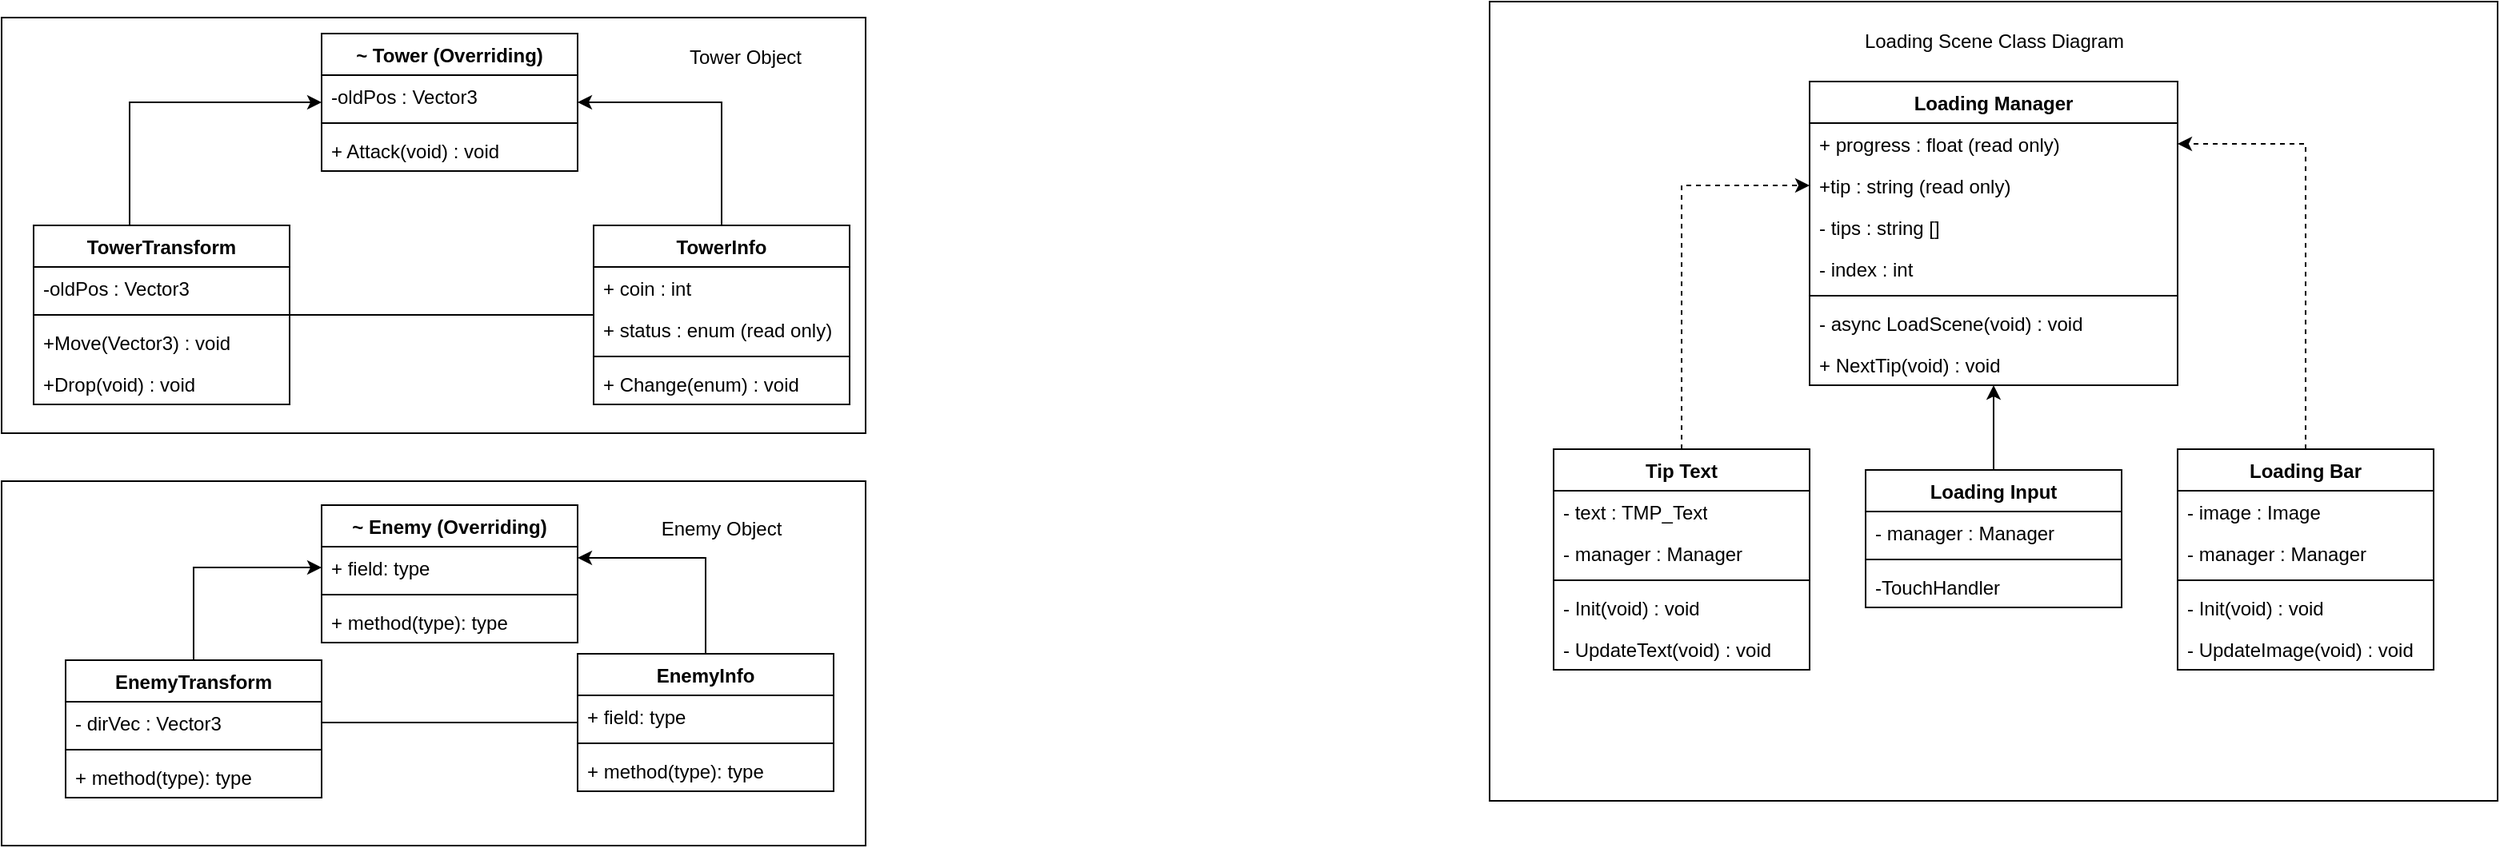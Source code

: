 <mxfile version="22.1.16" type="github" pages="2">
  <diagram id="C5RBs43oDa-KdzZeNtuy" name="Class Diagram">
    <mxGraphModel dx="959" dy="585" grid="1" gridSize="10" guides="1" tooltips="1" connect="1" arrows="1" fold="1" page="1" pageScale="1" pageWidth="827" pageHeight="1169" math="0" shadow="0">
      <root>
        <mxCell id="WIyWlLk6GJQsqaUBKTNV-0" />
        <mxCell id="WIyWlLk6GJQsqaUBKTNV-1" parent="WIyWlLk6GJQsqaUBKTNV-0" />
        <mxCell id="TmEp4IRffpQXAq5S1wji-20" value="" style="group" vertex="1" connectable="0" parent="WIyWlLk6GJQsqaUBKTNV-1">
          <mxGeometry x="50" y="10" width="540" height="260" as="geometry" />
        </mxCell>
        <mxCell id="TmEp4IRffpQXAq5S1wji-17" value="" style="rounded=0;whiteSpace=wrap;html=1;" vertex="1" parent="TmEp4IRffpQXAq5S1wji-20">
          <mxGeometry width="540" height="260" as="geometry" />
        </mxCell>
        <mxCell id="TmEp4IRffpQXAq5S1wji-0" value="TowerInfo" style="swimlane;fontStyle=1;align=center;verticalAlign=top;childLayout=stackLayout;horizontal=1;startSize=26;horizontalStack=0;resizeParent=1;resizeParentMax=0;resizeLast=0;collapsible=1;marginBottom=0;whiteSpace=wrap;html=1;" vertex="1" parent="TmEp4IRffpQXAq5S1wji-20">
          <mxGeometry x="370" y="130" width="160" height="112" as="geometry" />
        </mxCell>
        <mxCell id="TmEp4IRffpQXAq5S1wji-15" value="+ coin : int" style="text;strokeColor=none;fillColor=none;align=left;verticalAlign=top;spacingLeft=4;spacingRight=4;overflow=hidden;rotatable=0;points=[[0,0.5],[1,0.5]];portConstraint=eastwest;whiteSpace=wrap;html=1;" vertex="1" parent="TmEp4IRffpQXAq5S1wji-0">
          <mxGeometry y="26" width="160" height="26" as="geometry" />
        </mxCell>
        <mxCell id="TmEp4IRffpQXAq5S1wji-1" value="+ status : enum (read only)" style="text;strokeColor=none;fillColor=none;align=left;verticalAlign=top;spacingLeft=4;spacingRight=4;overflow=hidden;rotatable=0;points=[[0,0.5],[1,0.5]];portConstraint=eastwest;whiteSpace=wrap;html=1;" vertex="1" parent="TmEp4IRffpQXAq5S1wji-0">
          <mxGeometry y="52" width="160" height="26" as="geometry" />
        </mxCell>
        <mxCell id="TmEp4IRffpQXAq5S1wji-2" value="" style="line;strokeWidth=1;fillColor=none;align=left;verticalAlign=middle;spacingTop=-1;spacingLeft=3;spacingRight=3;rotatable=0;labelPosition=right;points=[];portConstraint=eastwest;strokeColor=inherit;" vertex="1" parent="TmEp4IRffpQXAq5S1wji-0">
          <mxGeometry y="78" width="160" height="8" as="geometry" />
        </mxCell>
        <mxCell id="TmEp4IRffpQXAq5S1wji-3" value="+ Change(enum) : void" style="text;strokeColor=none;fillColor=none;align=left;verticalAlign=top;spacingLeft=4;spacingRight=4;overflow=hidden;rotatable=0;points=[[0,0.5],[1,0.5]];portConstraint=eastwest;whiteSpace=wrap;html=1;" vertex="1" parent="TmEp4IRffpQXAq5S1wji-0">
          <mxGeometry y="86" width="160" height="26" as="geometry" />
        </mxCell>
        <mxCell id="TmEp4IRffpQXAq5S1wji-14" style="edgeStyle=orthogonalEdgeStyle;rounded=0;orthogonalLoop=1;jettySize=auto;html=1;endArrow=none;endFill=0;" edge="1" parent="TmEp4IRffpQXAq5S1wji-20" source="TmEp4IRffpQXAq5S1wji-4" target="TmEp4IRffpQXAq5S1wji-0">
          <mxGeometry relative="1" as="geometry" />
        </mxCell>
        <mxCell id="TmEp4IRffpQXAq5S1wji-4" value="TowerTransform" style="swimlane;fontStyle=1;align=center;verticalAlign=top;childLayout=stackLayout;horizontal=1;startSize=26;horizontalStack=0;resizeParent=1;resizeParentMax=0;resizeLast=0;collapsible=1;marginBottom=0;whiteSpace=wrap;html=1;" vertex="1" parent="TmEp4IRffpQXAq5S1wji-20">
          <mxGeometry x="20" y="130" width="160" height="112" as="geometry" />
        </mxCell>
        <mxCell id="TmEp4IRffpQXAq5S1wji-5" value="-oldPos : Vector3" style="text;strokeColor=none;fillColor=none;align=left;verticalAlign=top;spacingLeft=4;spacingRight=4;overflow=hidden;rotatable=0;points=[[0,0.5],[1,0.5]];portConstraint=eastwest;whiteSpace=wrap;html=1;" vertex="1" parent="TmEp4IRffpQXAq5S1wji-4">
          <mxGeometry y="26" width="160" height="26" as="geometry" />
        </mxCell>
        <mxCell id="TmEp4IRffpQXAq5S1wji-6" value="" style="line;strokeWidth=1;fillColor=none;align=left;verticalAlign=middle;spacingTop=-1;spacingLeft=3;spacingRight=3;rotatable=0;labelPosition=right;points=[];portConstraint=eastwest;strokeColor=inherit;" vertex="1" parent="TmEp4IRffpQXAq5S1wji-4">
          <mxGeometry y="52" width="160" height="8" as="geometry" />
        </mxCell>
        <mxCell id="TmEp4IRffpQXAq5S1wji-7" value="+Move(Vector3) : void" style="text;strokeColor=none;fillColor=none;align=left;verticalAlign=top;spacingLeft=4;spacingRight=4;overflow=hidden;rotatable=0;points=[[0,0.5],[1,0.5]];portConstraint=eastwest;whiteSpace=wrap;html=1;" vertex="1" parent="TmEp4IRffpQXAq5S1wji-4">
          <mxGeometry y="60" width="160" height="26" as="geometry" />
        </mxCell>
        <mxCell id="TmEp4IRffpQXAq5S1wji-8" value="+Drop(void) : void" style="text;strokeColor=none;fillColor=none;align=left;verticalAlign=top;spacingLeft=4;spacingRight=4;overflow=hidden;rotatable=0;points=[[0,0.5],[1,0.5]];portConstraint=eastwest;whiteSpace=wrap;html=1;" vertex="1" parent="TmEp4IRffpQXAq5S1wji-4">
          <mxGeometry y="86" width="160" height="26" as="geometry" />
        </mxCell>
        <mxCell id="TmEp4IRffpQXAq5S1wji-9" value="~ Tower (Overriding)" style="swimlane;fontStyle=1;align=center;verticalAlign=top;childLayout=stackLayout;horizontal=1;startSize=26;horizontalStack=0;resizeParent=1;resizeParentMax=0;resizeLast=0;collapsible=1;marginBottom=0;whiteSpace=wrap;html=1;" vertex="1" parent="TmEp4IRffpQXAq5S1wji-20">
          <mxGeometry x="200" y="10" width="160" height="86" as="geometry" />
        </mxCell>
        <mxCell id="TmEp4IRffpQXAq5S1wji-10" value="-oldPos : Vector3" style="text;strokeColor=none;fillColor=none;align=left;verticalAlign=top;spacingLeft=4;spacingRight=4;overflow=hidden;rotatable=0;points=[[0,0.5],[1,0.5]];portConstraint=eastwest;whiteSpace=wrap;html=1;" vertex="1" parent="TmEp4IRffpQXAq5S1wji-9">
          <mxGeometry y="26" width="160" height="26" as="geometry" />
        </mxCell>
        <mxCell id="TmEp4IRffpQXAq5S1wji-11" value="" style="line;strokeWidth=1;fillColor=none;align=left;verticalAlign=middle;spacingTop=-1;spacingLeft=3;spacingRight=3;rotatable=0;labelPosition=right;points=[];portConstraint=eastwest;strokeColor=inherit;" vertex="1" parent="TmEp4IRffpQXAq5S1wji-9">
          <mxGeometry y="52" width="160" height="8" as="geometry" />
        </mxCell>
        <mxCell id="TmEp4IRffpQXAq5S1wji-12" value="+ Attack(void) : void" style="text;strokeColor=none;fillColor=none;align=left;verticalAlign=top;spacingLeft=4;spacingRight=4;overflow=hidden;rotatable=0;points=[[0,0.5],[1,0.5]];portConstraint=eastwest;whiteSpace=wrap;html=1;" vertex="1" parent="TmEp4IRffpQXAq5S1wji-9">
          <mxGeometry y="60" width="160" height="26" as="geometry" />
        </mxCell>
        <mxCell id="TmEp4IRffpQXAq5S1wji-19" style="edgeStyle=orthogonalEdgeStyle;rounded=0;orthogonalLoop=1;jettySize=auto;html=1;" edge="1" parent="TmEp4IRffpQXAq5S1wji-20" source="TmEp4IRffpQXAq5S1wji-0" target="TmEp4IRffpQXAq5S1wji-9">
          <mxGeometry relative="1" as="geometry">
            <Array as="points">
              <mxPoint x="450" y="53" />
            </Array>
          </mxGeometry>
        </mxCell>
        <mxCell id="TmEp4IRffpQXAq5S1wji-18" style="edgeStyle=orthogonalEdgeStyle;rounded=0;orthogonalLoop=1;jettySize=auto;html=1;" edge="1" parent="TmEp4IRffpQXAq5S1wji-20" source="TmEp4IRffpQXAq5S1wji-4" target="TmEp4IRffpQXAq5S1wji-9">
          <mxGeometry relative="1" as="geometry">
            <Array as="points">
              <mxPoint x="80" y="53" />
            </Array>
          </mxGeometry>
        </mxCell>
        <mxCell id="TmEp4IRffpQXAq5S1wji-22" value="Tower Object" style="text;html=1;strokeColor=none;fillColor=none;align=center;verticalAlign=middle;whiteSpace=wrap;rounded=0;" vertex="1" parent="TmEp4IRffpQXAq5S1wji-20">
          <mxGeometry x="400" y="10" width="130" height="30" as="geometry" />
        </mxCell>
        <mxCell id="TmEp4IRffpQXAq5S1wji-21" value="" style="group" vertex="1" connectable="0" parent="WIyWlLk6GJQsqaUBKTNV-1">
          <mxGeometry x="980" width="630" height="500" as="geometry" />
        </mxCell>
        <mxCell id="vTMk2ztZiH5gV7xasbNU-28" value="" style="verticalLabelPosition=bottom;verticalAlign=top;html=1;shape=mxgraph.basic.rect;fillColor2=none;strokeWidth=1;size=20;indent=5;" parent="TmEp4IRffpQXAq5S1wji-21" vertex="1">
          <mxGeometry width="630" height="500" as="geometry" />
        </mxCell>
        <mxCell id="vTMk2ztZiH5gV7xasbNU-0" value="Loading Manager" style="swimlane;fontStyle=1;align=center;verticalAlign=top;childLayout=stackLayout;horizontal=1;startSize=26;horizontalStack=0;resizeParent=1;resizeParentMax=0;resizeLast=0;collapsible=1;marginBottom=0;whiteSpace=wrap;html=1;" parent="TmEp4IRffpQXAq5S1wji-21" vertex="1">
          <mxGeometry x="200" y="50" width="230" height="190" as="geometry" />
        </mxCell>
        <mxCell id="vTMk2ztZiH5gV7xasbNU-1" value="+ progress : float (read only)" style="text;strokeColor=none;fillColor=none;align=left;verticalAlign=top;spacingLeft=4;spacingRight=4;overflow=hidden;rotatable=0;points=[[0,0.5],[1,0.5]];portConstraint=eastwest;whiteSpace=wrap;html=1;" parent="vTMk2ztZiH5gV7xasbNU-0" vertex="1">
          <mxGeometry y="26" width="230" height="26" as="geometry" />
        </mxCell>
        <mxCell id="vTMk2ztZiH5gV7xasbNU-2" value="+tip : string (read only)" style="text;strokeColor=none;fillColor=none;align=left;verticalAlign=top;spacingLeft=4;spacingRight=4;overflow=hidden;rotatable=0;points=[[0,0.5],[1,0.5]];portConstraint=eastwest;whiteSpace=wrap;html=1;" parent="vTMk2ztZiH5gV7xasbNU-0" vertex="1">
          <mxGeometry y="52" width="230" height="26" as="geometry" />
        </mxCell>
        <mxCell id="vTMk2ztZiH5gV7xasbNU-3" value="- tips : string []" style="text;strokeColor=none;fillColor=none;align=left;verticalAlign=top;spacingLeft=4;spacingRight=4;overflow=hidden;rotatable=0;points=[[0,0.5],[1,0.5]];portConstraint=eastwest;whiteSpace=wrap;html=1;" parent="vTMk2ztZiH5gV7xasbNU-0" vertex="1">
          <mxGeometry y="78" width="230" height="26" as="geometry" />
        </mxCell>
        <mxCell id="vTMk2ztZiH5gV7xasbNU-4" value="- index : int" style="text;strokeColor=none;fillColor=none;align=left;verticalAlign=top;spacingLeft=4;spacingRight=4;overflow=hidden;rotatable=0;points=[[0,0.5],[1,0.5]];portConstraint=eastwest;whiteSpace=wrap;html=1;" parent="vTMk2ztZiH5gV7xasbNU-0" vertex="1">
          <mxGeometry y="104" width="230" height="26" as="geometry" />
        </mxCell>
        <mxCell id="vTMk2ztZiH5gV7xasbNU-5" value="" style="line;strokeWidth=1;fillColor=none;align=left;verticalAlign=middle;spacingTop=-1;spacingLeft=3;spacingRight=3;rotatable=0;labelPosition=right;points=[];portConstraint=eastwest;strokeColor=inherit;" parent="vTMk2ztZiH5gV7xasbNU-0" vertex="1">
          <mxGeometry y="130" width="230" height="8" as="geometry" />
        </mxCell>
        <mxCell id="vTMk2ztZiH5gV7xasbNU-6" value="- async LoadScene(void) : void" style="text;strokeColor=none;fillColor=none;align=left;verticalAlign=top;spacingLeft=4;spacingRight=4;overflow=hidden;rotatable=0;points=[[0,0.5],[1,0.5]];portConstraint=eastwest;whiteSpace=wrap;html=1;" parent="vTMk2ztZiH5gV7xasbNU-0" vertex="1">
          <mxGeometry y="138" width="230" height="26" as="geometry" />
        </mxCell>
        <mxCell id="vTMk2ztZiH5gV7xasbNU-7" value="+ NextTip(void) : void" style="text;strokeColor=none;fillColor=none;align=left;verticalAlign=top;spacingLeft=4;spacingRight=4;overflow=hidden;rotatable=0;points=[[0,0.5],[1,0.5]];portConstraint=eastwest;whiteSpace=wrap;html=1;" parent="vTMk2ztZiH5gV7xasbNU-0" vertex="1">
          <mxGeometry y="164" width="230" height="26" as="geometry" />
        </mxCell>
        <mxCell id="vTMk2ztZiH5gV7xasbNU-8" style="edgeStyle=orthogonalEdgeStyle;rounded=0;orthogonalLoop=1;jettySize=auto;html=1;exitX=0.5;exitY=0;exitDx=0;exitDy=0;dashed=1;" parent="TmEp4IRffpQXAq5S1wji-21" source="vTMk2ztZiH5gV7xasbNU-9" target="vTMk2ztZiH5gV7xasbNU-2" edge="1">
          <mxGeometry relative="1" as="geometry" />
        </mxCell>
        <mxCell id="vTMk2ztZiH5gV7xasbNU-9" value="Tip Text" style="swimlane;fontStyle=1;align=center;verticalAlign=top;childLayout=stackLayout;horizontal=1;startSize=26;horizontalStack=0;resizeParent=1;resizeParentMax=0;resizeLast=0;collapsible=1;marginBottom=0;whiteSpace=wrap;html=1;" parent="TmEp4IRffpQXAq5S1wji-21" vertex="1">
          <mxGeometry x="40" y="280" width="160" height="138" as="geometry" />
        </mxCell>
        <mxCell id="vTMk2ztZiH5gV7xasbNU-10" value="- text : TMP_Text" style="text;strokeColor=none;fillColor=none;align=left;verticalAlign=top;spacingLeft=4;spacingRight=4;overflow=hidden;rotatable=0;points=[[0,0.5],[1,0.5]];portConstraint=eastwest;whiteSpace=wrap;html=1;" parent="vTMk2ztZiH5gV7xasbNU-9" vertex="1">
          <mxGeometry y="26" width="160" height="26" as="geometry" />
        </mxCell>
        <mxCell id="vTMk2ztZiH5gV7xasbNU-11" value="- manager : Manager" style="text;strokeColor=none;fillColor=none;align=left;verticalAlign=top;spacingLeft=4;spacingRight=4;overflow=hidden;rotatable=0;points=[[0,0.5],[1,0.5]];portConstraint=eastwest;whiteSpace=wrap;html=1;" parent="vTMk2ztZiH5gV7xasbNU-9" vertex="1">
          <mxGeometry y="52" width="160" height="26" as="geometry" />
        </mxCell>
        <mxCell id="vTMk2ztZiH5gV7xasbNU-12" value="" style="line;strokeWidth=1;fillColor=none;align=left;verticalAlign=middle;spacingTop=-1;spacingLeft=3;spacingRight=3;rotatable=0;labelPosition=right;points=[];portConstraint=eastwest;strokeColor=inherit;" parent="vTMk2ztZiH5gV7xasbNU-9" vertex="1">
          <mxGeometry y="78" width="160" height="8" as="geometry" />
        </mxCell>
        <mxCell id="vTMk2ztZiH5gV7xasbNU-13" value="- Init(void) : void" style="text;strokeColor=none;fillColor=none;align=left;verticalAlign=top;spacingLeft=4;spacingRight=4;overflow=hidden;rotatable=0;points=[[0,0.5],[1,0.5]];portConstraint=eastwest;whiteSpace=wrap;html=1;" parent="vTMk2ztZiH5gV7xasbNU-9" vertex="1">
          <mxGeometry y="86" width="160" height="26" as="geometry" />
        </mxCell>
        <mxCell id="vTMk2ztZiH5gV7xasbNU-14" value="- UpdateText(void) : void" style="text;strokeColor=none;fillColor=none;align=left;verticalAlign=top;spacingLeft=4;spacingRight=4;overflow=hidden;rotatable=0;points=[[0,0.5],[1,0.5]];portConstraint=eastwest;whiteSpace=wrap;html=1;" parent="vTMk2ztZiH5gV7xasbNU-9" vertex="1">
          <mxGeometry y="112" width="160" height="26" as="geometry" />
        </mxCell>
        <mxCell id="vTMk2ztZiH5gV7xasbNU-15" style="edgeStyle=orthogonalEdgeStyle;rounded=0;orthogonalLoop=1;jettySize=auto;html=1;dashed=1;" parent="TmEp4IRffpQXAq5S1wji-21" source="vTMk2ztZiH5gV7xasbNU-16" target="vTMk2ztZiH5gV7xasbNU-1" edge="1">
          <mxGeometry relative="1" as="geometry" />
        </mxCell>
        <mxCell id="vTMk2ztZiH5gV7xasbNU-16" value="Loading Bar" style="swimlane;fontStyle=1;align=center;verticalAlign=top;childLayout=stackLayout;horizontal=1;startSize=26;horizontalStack=0;resizeParent=1;resizeParentMax=0;resizeLast=0;collapsible=1;marginBottom=0;whiteSpace=wrap;html=1;" parent="TmEp4IRffpQXAq5S1wji-21" vertex="1">
          <mxGeometry x="430" y="280" width="160" height="138" as="geometry" />
        </mxCell>
        <mxCell id="vTMk2ztZiH5gV7xasbNU-17" value="- image : Image" style="text;strokeColor=none;fillColor=none;align=left;verticalAlign=top;spacingLeft=4;spacingRight=4;overflow=hidden;rotatable=0;points=[[0,0.5],[1,0.5]];portConstraint=eastwest;whiteSpace=wrap;html=1;" parent="vTMk2ztZiH5gV7xasbNU-16" vertex="1">
          <mxGeometry y="26" width="160" height="26" as="geometry" />
        </mxCell>
        <mxCell id="vTMk2ztZiH5gV7xasbNU-18" value="- manager : Manager" style="text;strokeColor=none;fillColor=none;align=left;verticalAlign=top;spacingLeft=4;spacingRight=4;overflow=hidden;rotatable=0;points=[[0,0.5],[1,0.5]];portConstraint=eastwest;whiteSpace=wrap;html=1;" parent="vTMk2ztZiH5gV7xasbNU-16" vertex="1">
          <mxGeometry y="52" width="160" height="26" as="geometry" />
        </mxCell>
        <mxCell id="vTMk2ztZiH5gV7xasbNU-19" value="" style="line;strokeWidth=1;fillColor=none;align=left;verticalAlign=middle;spacingTop=-1;spacingLeft=3;spacingRight=3;rotatable=0;labelPosition=right;points=[];portConstraint=eastwest;strokeColor=inherit;" parent="vTMk2ztZiH5gV7xasbNU-16" vertex="1">
          <mxGeometry y="78" width="160" height="8" as="geometry" />
        </mxCell>
        <mxCell id="vTMk2ztZiH5gV7xasbNU-20" value="- Init(void) : void" style="text;strokeColor=none;fillColor=none;align=left;verticalAlign=top;spacingLeft=4;spacingRight=4;overflow=hidden;rotatable=0;points=[[0,0.5],[1,0.5]];portConstraint=eastwest;whiteSpace=wrap;html=1;" parent="vTMk2ztZiH5gV7xasbNU-16" vertex="1">
          <mxGeometry y="86" width="160" height="26" as="geometry" />
        </mxCell>
        <mxCell id="vTMk2ztZiH5gV7xasbNU-21" value="- UpdateImage(void) : void" style="text;strokeColor=none;fillColor=none;align=left;verticalAlign=top;spacingLeft=4;spacingRight=4;overflow=hidden;rotatable=0;points=[[0,0.5],[1,0.5]];portConstraint=eastwest;whiteSpace=wrap;html=1;" parent="vTMk2ztZiH5gV7xasbNU-16" vertex="1">
          <mxGeometry y="112" width="160" height="26" as="geometry" />
        </mxCell>
        <mxCell id="vTMk2ztZiH5gV7xasbNU-22" style="edgeStyle=orthogonalEdgeStyle;rounded=0;orthogonalLoop=1;jettySize=auto;html=1;exitX=0.5;exitY=0;exitDx=0;exitDy=0;" parent="TmEp4IRffpQXAq5S1wji-21" source="vTMk2ztZiH5gV7xasbNU-23" target="vTMk2ztZiH5gV7xasbNU-7" edge="1">
          <mxGeometry relative="1" as="geometry">
            <Array as="points">
              <mxPoint x="315" y="250" />
              <mxPoint x="315" y="250" />
            </Array>
          </mxGeometry>
        </mxCell>
        <mxCell id="vTMk2ztZiH5gV7xasbNU-23" value="Loading Input" style="swimlane;fontStyle=1;align=center;verticalAlign=top;childLayout=stackLayout;horizontal=1;startSize=26;horizontalStack=0;resizeParent=1;resizeParentMax=0;resizeLast=0;collapsible=1;marginBottom=0;whiteSpace=wrap;html=1;" parent="TmEp4IRffpQXAq5S1wji-21" vertex="1">
          <mxGeometry x="235" y="293" width="160" height="86" as="geometry" />
        </mxCell>
        <mxCell id="vTMk2ztZiH5gV7xasbNU-24" value="- manager : Manager" style="text;strokeColor=none;fillColor=none;align=left;verticalAlign=top;spacingLeft=4;spacingRight=4;overflow=hidden;rotatable=0;points=[[0,0.5],[1,0.5]];portConstraint=eastwest;whiteSpace=wrap;html=1;" parent="vTMk2ztZiH5gV7xasbNU-23" vertex="1">
          <mxGeometry y="26" width="160" height="26" as="geometry" />
        </mxCell>
        <mxCell id="vTMk2ztZiH5gV7xasbNU-25" value="" style="line;strokeWidth=1;fillColor=none;align=left;verticalAlign=middle;spacingTop=-1;spacingLeft=3;spacingRight=3;rotatable=0;labelPosition=right;points=[];portConstraint=eastwest;strokeColor=inherit;" parent="vTMk2ztZiH5gV7xasbNU-23" vertex="1">
          <mxGeometry y="52" width="160" height="8" as="geometry" />
        </mxCell>
        <mxCell id="vTMk2ztZiH5gV7xasbNU-26" value="-TouchHandler" style="text;strokeColor=none;fillColor=none;align=left;verticalAlign=top;spacingLeft=4;spacingRight=4;overflow=hidden;rotatable=0;points=[[0,0.5],[1,0.5]];portConstraint=eastwest;whiteSpace=wrap;html=1;" parent="vTMk2ztZiH5gV7xasbNU-23" vertex="1">
          <mxGeometry y="60" width="160" height="26" as="geometry" />
        </mxCell>
        <mxCell id="vTMk2ztZiH5gV7xasbNU-27" value="Loading Scene Class Diagram" style="text;html=1;align=center;verticalAlign=middle;resizable=0;points=[];autosize=1;strokeColor=none;fillColor=none;" parent="TmEp4IRffpQXAq5S1wji-21" vertex="1">
          <mxGeometry x="220" y="10" width="190" height="30" as="geometry" />
        </mxCell>
        <mxCell id="TmEp4IRffpQXAq5S1wji-39" value="" style="group" vertex="1" connectable="0" parent="WIyWlLk6GJQsqaUBKTNV-1">
          <mxGeometry x="50" y="300" width="540" height="228" as="geometry" />
        </mxCell>
        <mxCell id="TmEp4IRffpQXAq5S1wji-38" value="" style="rounded=0;whiteSpace=wrap;html=1;" vertex="1" parent="TmEp4IRffpQXAq5S1wji-39">
          <mxGeometry width="540" height="228" as="geometry" />
        </mxCell>
        <mxCell id="TmEp4IRffpQXAq5S1wji-23" value="~ Enemy (Overriding)" style="swimlane;fontStyle=1;align=center;verticalAlign=top;childLayout=stackLayout;horizontal=1;startSize=26;horizontalStack=0;resizeParent=1;resizeParentMax=0;resizeLast=0;collapsible=1;marginBottom=0;whiteSpace=wrap;html=1;" vertex="1" parent="TmEp4IRffpQXAq5S1wji-39">
          <mxGeometry x="200" y="15" width="160" height="86" as="geometry">
            <mxRectangle x="250" y="317" width="160" height="30" as="alternateBounds" />
          </mxGeometry>
        </mxCell>
        <mxCell id="TmEp4IRffpQXAq5S1wji-24" value="+ field: type" style="text;strokeColor=none;fillColor=none;align=left;verticalAlign=top;spacingLeft=4;spacingRight=4;overflow=hidden;rotatable=0;points=[[0,0.5],[1,0.5]];portConstraint=eastwest;whiteSpace=wrap;html=1;" vertex="1" parent="TmEp4IRffpQXAq5S1wji-23">
          <mxGeometry y="26" width="160" height="26" as="geometry" />
        </mxCell>
        <mxCell id="TmEp4IRffpQXAq5S1wji-25" value="" style="line;strokeWidth=1;fillColor=none;align=left;verticalAlign=middle;spacingTop=-1;spacingLeft=3;spacingRight=3;rotatable=0;labelPosition=right;points=[];portConstraint=eastwest;strokeColor=inherit;" vertex="1" parent="TmEp4IRffpQXAq5S1wji-23">
          <mxGeometry y="52" width="160" height="8" as="geometry" />
        </mxCell>
        <mxCell id="TmEp4IRffpQXAq5S1wji-26" value="+ method(type): type" style="text;strokeColor=none;fillColor=none;align=left;verticalAlign=top;spacingLeft=4;spacingRight=4;overflow=hidden;rotatable=0;points=[[0,0.5],[1,0.5]];portConstraint=eastwest;whiteSpace=wrap;html=1;" vertex="1" parent="TmEp4IRffpQXAq5S1wji-23">
          <mxGeometry y="60" width="160" height="26" as="geometry" />
        </mxCell>
        <mxCell id="TmEp4IRffpQXAq5S1wji-37" style="edgeStyle=orthogonalEdgeStyle;rounded=0;orthogonalLoop=1;jettySize=auto;html=1;entryX=0;entryY=0.5;entryDx=0;entryDy=0;" edge="1" parent="TmEp4IRffpQXAq5S1wji-39" source="TmEp4IRffpQXAq5S1wji-27" target="TmEp4IRffpQXAq5S1wji-24">
          <mxGeometry relative="1" as="geometry" />
        </mxCell>
        <mxCell id="TmEp4IRffpQXAq5S1wji-27" value="EnemyTransform" style="swimlane;fontStyle=1;align=center;verticalAlign=top;childLayout=stackLayout;horizontal=1;startSize=26;horizontalStack=0;resizeParent=1;resizeParentMax=0;resizeLast=0;collapsible=1;marginBottom=0;whiteSpace=wrap;html=1;" vertex="1" parent="TmEp4IRffpQXAq5S1wji-39">
          <mxGeometry x="40" y="112" width="160" height="86" as="geometry">
            <mxRectangle x="250" y="317" width="160" height="30" as="alternateBounds" />
          </mxGeometry>
        </mxCell>
        <mxCell id="TmEp4IRffpQXAq5S1wji-28" value="- dirVec : Vector3" style="text;strokeColor=none;fillColor=none;align=left;verticalAlign=top;spacingLeft=4;spacingRight=4;overflow=hidden;rotatable=0;points=[[0,0.5],[1,0.5]];portConstraint=eastwest;whiteSpace=wrap;html=1;" vertex="1" parent="TmEp4IRffpQXAq5S1wji-27">
          <mxGeometry y="26" width="160" height="26" as="geometry" />
        </mxCell>
        <mxCell id="TmEp4IRffpQXAq5S1wji-29" value="" style="line;strokeWidth=1;fillColor=none;align=left;verticalAlign=middle;spacingTop=-1;spacingLeft=3;spacingRight=3;rotatable=0;labelPosition=right;points=[];portConstraint=eastwest;strokeColor=inherit;" vertex="1" parent="TmEp4IRffpQXAq5S1wji-27">
          <mxGeometry y="52" width="160" height="8" as="geometry" />
        </mxCell>
        <mxCell id="TmEp4IRffpQXAq5S1wji-30" value="+ method(type): type" style="text;strokeColor=none;fillColor=none;align=left;verticalAlign=top;spacingLeft=4;spacingRight=4;overflow=hidden;rotatable=0;points=[[0,0.5],[1,0.5]];portConstraint=eastwest;whiteSpace=wrap;html=1;" vertex="1" parent="TmEp4IRffpQXAq5S1wji-27">
          <mxGeometry y="60" width="160" height="26" as="geometry" />
        </mxCell>
        <mxCell id="TmEp4IRffpQXAq5S1wji-36" style="edgeStyle=orthogonalEdgeStyle;rounded=0;orthogonalLoop=1;jettySize=auto;html=1;" edge="1" parent="TmEp4IRffpQXAq5S1wji-39" source="TmEp4IRffpQXAq5S1wji-31" target="TmEp4IRffpQXAq5S1wji-23">
          <mxGeometry relative="1" as="geometry">
            <Array as="points">
              <mxPoint x="440" y="48" />
            </Array>
          </mxGeometry>
        </mxCell>
        <mxCell id="TmEp4IRffpQXAq5S1wji-31" value="EnemyInfo" style="swimlane;fontStyle=1;align=center;verticalAlign=top;childLayout=stackLayout;horizontal=1;startSize=26;horizontalStack=0;resizeParent=1;resizeParentMax=0;resizeLast=0;collapsible=1;marginBottom=0;whiteSpace=wrap;html=1;" vertex="1" parent="TmEp4IRffpQXAq5S1wji-39">
          <mxGeometry x="360" y="108" width="160" height="86" as="geometry">
            <mxRectangle x="250" y="317" width="160" height="30" as="alternateBounds" />
          </mxGeometry>
        </mxCell>
        <mxCell id="TmEp4IRffpQXAq5S1wji-32" value="+ field: type" style="text;strokeColor=none;fillColor=none;align=left;verticalAlign=top;spacingLeft=4;spacingRight=4;overflow=hidden;rotatable=0;points=[[0,0.5],[1,0.5]];portConstraint=eastwest;whiteSpace=wrap;html=1;" vertex="1" parent="TmEp4IRffpQXAq5S1wji-31">
          <mxGeometry y="26" width="160" height="26" as="geometry" />
        </mxCell>
        <mxCell id="TmEp4IRffpQXAq5S1wji-33" value="" style="line;strokeWidth=1;fillColor=none;align=left;verticalAlign=middle;spacingTop=-1;spacingLeft=3;spacingRight=3;rotatable=0;labelPosition=right;points=[];portConstraint=eastwest;strokeColor=inherit;" vertex="1" parent="TmEp4IRffpQXAq5S1wji-31">
          <mxGeometry y="52" width="160" height="8" as="geometry" />
        </mxCell>
        <mxCell id="TmEp4IRffpQXAq5S1wji-34" value="+ method(type): type" style="text;strokeColor=none;fillColor=none;align=left;verticalAlign=top;spacingLeft=4;spacingRight=4;overflow=hidden;rotatable=0;points=[[0,0.5],[1,0.5]];portConstraint=eastwest;whiteSpace=wrap;html=1;" vertex="1" parent="TmEp4IRffpQXAq5S1wji-31">
          <mxGeometry y="60" width="160" height="26" as="geometry" />
        </mxCell>
        <mxCell id="TmEp4IRffpQXAq5S1wji-35" style="edgeStyle=orthogonalEdgeStyle;rounded=0;orthogonalLoop=1;jettySize=auto;html=1;endArrow=none;endFill=0;" edge="1" parent="TmEp4IRffpQXAq5S1wji-39" source="TmEp4IRffpQXAq5S1wji-28" target="TmEp4IRffpQXAq5S1wji-31">
          <mxGeometry relative="1" as="geometry" />
        </mxCell>
        <mxCell id="TmEp4IRffpQXAq5S1wji-40" value="Enemy Object" style="text;html=1;strokeColor=none;fillColor=none;align=center;verticalAlign=middle;whiteSpace=wrap;rounded=0;" vertex="1" parent="TmEp4IRffpQXAq5S1wji-39">
          <mxGeometry x="380" y="15" width="140" height="30" as="geometry" />
        </mxCell>
      </root>
    </mxGraphModel>
  </diagram>
  <diagram id="JEgk0NSVAneMwYuWHU-h" name="Scene movement">
    <mxGraphModel dx="545" dy="385" grid="1" gridSize="10" guides="1" tooltips="1" connect="1" arrows="1" fold="1" page="1" pageScale="1" pageWidth="827" pageHeight="1169" math="0" shadow="0">
      <root>
        <mxCell id="0" />
        <mxCell id="1" parent="0" />
        <mxCell id="xMwXHbSFzmjctjFk9qli-27" style="edgeStyle=orthogonalEdgeStyle;rounded=0;orthogonalLoop=1;jettySize=auto;html=1;exitX=0.5;exitY=1;exitDx=0;exitDy=0;entryX=0.5;entryY=0;entryDx=0;entryDy=0;" parent="1" source="xMwXHbSFzmjctjFk9qli-18" target="xMwXHbSFzmjctjFk9qli-23" edge="1">
          <mxGeometry relative="1" as="geometry" />
        </mxCell>
        <mxCell id="xMwXHbSFzmjctjFk9qli-18" value="Start Scene" style="rounded=1;whiteSpace=wrap;html=1;" parent="1" vertex="1">
          <mxGeometry x="340" y="120" width="120" height="60" as="geometry" />
        </mxCell>
        <mxCell id="xMwXHbSFzmjctjFk9qli-28" style="edgeStyle=orthogonalEdgeStyle;rounded=0;orthogonalLoop=1;jettySize=auto;html=1;exitX=0.5;exitY=1;exitDx=0;exitDy=0;entryX=0.5;entryY=0;entryDx=0;entryDy=0;" parent="1" source="xMwXHbSFzmjctjFk9qli-23" target="xMwXHbSFzmjctjFk9qli-24" edge="1">
          <mxGeometry relative="1" as="geometry" />
        </mxCell>
        <mxCell id="xMwXHbSFzmjctjFk9qli-23" value="Lobby Scene" style="rounded=1;whiteSpace=wrap;html=1;" parent="1" vertex="1">
          <mxGeometry x="340" y="200" width="120" height="60" as="geometry" />
        </mxCell>
        <mxCell id="xMwXHbSFzmjctjFk9qli-29" style="edgeStyle=orthogonalEdgeStyle;rounded=0;orthogonalLoop=1;jettySize=auto;html=1;exitX=0.5;exitY=1;exitDx=0;exitDy=0;entryX=0.5;entryY=0;entryDx=0;entryDy=0;" parent="1" source="xMwXHbSFzmjctjFk9qli-24" target="xMwXHbSFzmjctjFk9qli-25" edge="1">
          <mxGeometry relative="1" as="geometry" />
        </mxCell>
        <mxCell id="xMwXHbSFzmjctjFk9qli-24" value="Loading Scene" style="rounded=1;whiteSpace=wrap;html=1;" parent="1" vertex="1">
          <mxGeometry x="340" y="280" width="120" height="60" as="geometry" />
        </mxCell>
        <mxCell id="xMwXHbSFzmjctjFk9qli-30" style="edgeStyle=orthogonalEdgeStyle;rounded=0;orthogonalLoop=1;jettySize=auto;html=1;exitX=0.5;exitY=1;exitDx=0;exitDy=0;" parent="1" source="xMwXHbSFzmjctjFk9qli-25" target="xMwXHbSFzmjctjFk9qli-26" edge="1">
          <mxGeometry relative="1" as="geometry" />
        </mxCell>
        <mxCell id="xMwXHbSFzmjctjFk9qli-32" style="edgeStyle=orthogonalEdgeStyle;rounded=0;orthogonalLoop=1;jettySize=auto;html=1;exitX=0;exitY=0.5;exitDx=0;exitDy=0;entryX=0;entryY=0.5;entryDx=0;entryDy=0;" parent="1" source="xMwXHbSFzmjctjFk9qli-25" target="xMwXHbSFzmjctjFk9qli-23" edge="1">
          <mxGeometry relative="1" as="geometry">
            <Array as="points">
              <mxPoint x="220" y="390" />
              <mxPoint x="220" y="230" />
            </Array>
          </mxGeometry>
        </mxCell>
        <mxCell id="xMwXHbSFzmjctjFk9qli-25" value="Game Scene" style="rounded=1;whiteSpace=wrap;html=1;" parent="1" vertex="1">
          <mxGeometry x="340" y="360" width="120" height="60" as="geometry" />
        </mxCell>
        <mxCell id="xMwXHbSFzmjctjFk9qli-31" style="edgeStyle=orthogonalEdgeStyle;rounded=0;orthogonalLoop=1;jettySize=auto;html=1;exitX=1;exitY=0.5;exitDx=0;exitDy=0;entryX=1;entryY=0.5;entryDx=0;entryDy=0;" parent="1" source="xMwXHbSFzmjctjFk9qli-26" target="xMwXHbSFzmjctjFk9qli-23" edge="1">
          <mxGeometry relative="1" as="geometry">
            <Array as="points">
              <mxPoint x="560" y="470" />
              <mxPoint x="560" y="230" />
            </Array>
          </mxGeometry>
        </mxCell>
        <mxCell id="xMwXHbSFzmjctjFk9qli-33" style="edgeStyle=orthogonalEdgeStyle;rounded=0;orthogonalLoop=1;jettySize=auto;html=1;exitX=0;exitY=0.5;exitDx=0;exitDy=0;entryX=0;entryY=0.5;entryDx=0;entryDy=0;" parent="1" source="xMwXHbSFzmjctjFk9qli-26" target="xMwXHbSFzmjctjFk9qli-24" edge="1">
          <mxGeometry relative="1" as="geometry">
            <Array as="points">
              <mxPoint x="280" y="470" />
              <mxPoint x="280" y="310" />
            </Array>
          </mxGeometry>
        </mxCell>
        <mxCell id="xMwXHbSFzmjctjFk9qli-26" value="Result Scene" style="rounded=1;whiteSpace=wrap;html=1;" parent="1" vertex="1">
          <mxGeometry x="340" y="440" width="120" height="60" as="geometry" />
        </mxCell>
        <mxCell id="xMwXHbSFzmjctjFk9qli-35" value="Replay" style="text;html=1;align=center;verticalAlign=middle;resizable=0;points=[];autosize=1;strokeColor=none;fillColor=none;" parent="1" vertex="1">
          <mxGeometry x="255" y="280" width="60" height="30" as="geometry" />
        </mxCell>
        <mxCell id="xMwXHbSFzmjctjFk9qli-36" value="Return To Lobby" style="text;html=1;align=center;verticalAlign=middle;resizable=0;points=[];autosize=1;strokeColor=none;fillColor=none;" parent="1" vertex="1">
          <mxGeometry x="160" y="200" width="110" height="30" as="geometry" />
        </mxCell>
        <mxCell id="xMwXHbSFzmjctjFk9qli-37" value="Go To Lobby" style="text;html=1;align=center;verticalAlign=middle;resizable=0;points=[];autosize=1;strokeColor=none;fillColor=none;" parent="1" vertex="1">
          <mxGeometry x="510" y="200" width="90" height="30" as="geometry" />
        </mxCell>
        <mxCell id="nzm3ipoQBjkvLr-QvMSF-1" style="edgeStyle=orthogonalEdgeStyle;rounded=0;orthogonalLoop=1;jettySize=auto;html=1;exitX=1;exitY=0.5;exitDx=0;exitDy=0;entryX=0.5;entryY=0;entryDx=0;entryDy=0;" parent="1" source="xMwXHbSFzmjctjFk9qli-18" target="xMwXHbSFzmjctjFk9qli-18" edge="1">
          <mxGeometry relative="1" as="geometry">
            <Array as="points">
              <mxPoint x="530" y="150" />
              <mxPoint x="530" y="70" />
              <mxPoint x="400" y="70" />
            </Array>
          </mxGeometry>
        </mxCell>
        <mxCell id="nzm3ipoQBjkvLr-QvMSF-2" value="Reconnect" style="text;html=1;align=center;verticalAlign=middle;resizable=0;points=[];autosize=1;strokeColor=none;fillColor=none;" parent="1" vertex="1">
          <mxGeometry x="420" y="40" width="80" height="30" as="geometry" />
        </mxCell>
        <mxCell id="nzm3ipoQBjkvLr-QvMSF-3" style="edgeStyle=orthogonalEdgeStyle;rounded=0;orthogonalLoop=1;jettySize=auto;html=1;exitX=1;exitY=0.5;exitDx=0;exitDy=0;entryX=1;entryY=0.25;entryDx=0;entryDy=0;" parent="1" source="xMwXHbSFzmjctjFk9qli-25" target="xMwXHbSFzmjctjFk9qli-25" edge="1">
          <mxGeometry relative="1" as="geometry">
            <Array as="points">
              <mxPoint x="460" y="410" />
              <mxPoint x="520" y="410" />
              <mxPoint x="520" y="375" />
            </Array>
          </mxGeometry>
        </mxCell>
        <mxCell id="nzm3ipoQBjkvLr-QvMSF-4" value="Retry" style="text;html=1;align=center;verticalAlign=middle;resizable=0;points=[];autosize=1;strokeColor=none;fillColor=none;" parent="1" vertex="1">
          <mxGeometry x="475" y="340" width="50" height="30" as="geometry" />
        </mxCell>
      </root>
    </mxGraphModel>
  </diagram>
</mxfile>
